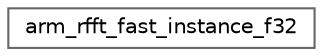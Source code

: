 digraph "Graphical Class Hierarchy"
{
 // LATEX_PDF_SIZE
  bgcolor="transparent";
  edge [fontname=Helvetica,fontsize=10,labelfontname=Helvetica,labelfontsize=10];
  node [fontname=Helvetica,fontsize=10,shape=box,height=0.2,width=0.4];
  rankdir="LR";
  Node0 [id="Node000000",label="arm_rfft_fast_instance_f32",height=0.2,width=0.4,color="grey40", fillcolor="white", style="filled",URL="$structarm__rfft__fast__instance__f32.html",tooltip="Instance structure for the floating-point RFFT/RIFFT function."];
}
